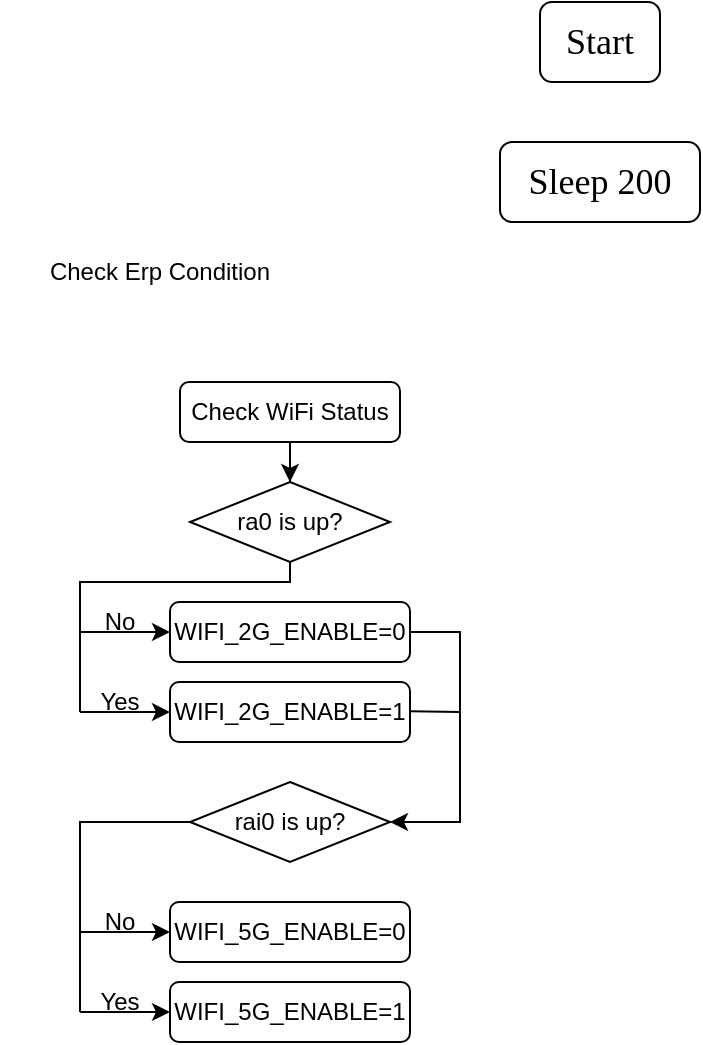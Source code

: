 <mxfile version="22.1.21" type="github">
  <diagram name="第 1 页" id="OudscjH47Z-tdpIDr5dH">
    <mxGraphModel dx="794" dy="454" grid="1" gridSize="10" guides="1" tooltips="1" connect="1" arrows="1" fold="1" page="1" pageScale="1" pageWidth="1169" pageHeight="1654" math="0" shadow="0">
      <root>
        <mxCell id="0" />
        <mxCell id="1" parent="0" />
        <mxCell id="ohJBT81rpFfPEfOSVebR-1" value="&lt;font style=&quot;font-size: 18px;&quot; face=&quot;Times New Roman&quot;&gt;Start&lt;/font&gt;" style="rounded=1;whiteSpace=wrap;html=1;" vertex="1" parent="1">
          <mxGeometry x="330" y="10" width="60" height="40" as="geometry" />
        </mxCell>
        <mxCell id="ohJBT81rpFfPEfOSVebR-2" value="&lt;font style=&quot;font-size: 18px;&quot; face=&quot;Times New Roman&quot;&gt;Sleep 200&lt;/font&gt;" style="rounded=1;whiteSpace=wrap;html=1;" vertex="1" parent="1">
          <mxGeometry x="310" y="80" width="100" height="40" as="geometry" />
        </mxCell>
        <mxCell id="ohJBT81rpFfPEfOSVebR-6" value="Check Erp Condition" style="text;html=1;strokeColor=none;fillColor=none;align=center;verticalAlign=middle;whiteSpace=wrap;rounded=0;" vertex="1" parent="1">
          <mxGeometry x="60" y="130" width="160" height="30" as="geometry" />
        </mxCell>
        <mxCell id="ohJBT81rpFfPEfOSVebR-18" style="edgeStyle=orthogonalEdgeStyle;rounded=0;orthogonalLoop=1;jettySize=auto;html=1;exitX=0.5;exitY=1;exitDx=0;exitDy=0;" edge="1" parent="1" source="ohJBT81rpFfPEfOSVebR-7" target="ohJBT81rpFfPEfOSVebR-8">
          <mxGeometry relative="1" as="geometry" />
        </mxCell>
        <mxCell id="ohJBT81rpFfPEfOSVebR-7" value="Check WiFi Status" style="rounded=1;whiteSpace=wrap;html=1;" vertex="1" parent="1">
          <mxGeometry x="150" y="200" width="110" height="30" as="geometry" />
        </mxCell>
        <mxCell id="ohJBT81rpFfPEfOSVebR-19" style="edgeStyle=orthogonalEdgeStyle;rounded=0;orthogonalLoop=1;jettySize=auto;html=1;exitX=0.5;exitY=1;exitDx=0;exitDy=0;entryX=0;entryY=0.5;entryDx=0;entryDy=0;" edge="1" parent="1" source="ohJBT81rpFfPEfOSVebR-8" target="ohJBT81rpFfPEfOSVebR-9">
          <mxGeometry relative="1" as="geometry">
            <Array as="points">
              <mxPoint x="205" y="300" />
              <mxPoint x="100" y="300" />
              <mxPoint x="100" y="325" />
            </Array>
          </mxGeometry>
        </mxCell>
        <mxCell id="ohJBT81rpFfPEfOSVebR-8" value="ra0 is up?" style="rhombus;whiteSpace=wrap;html=1;" vertex="1" parent="1">
          <mxGeometry x="155" y="250" width="100" height="40" as="geometry" />
        </mxCell>
        <mxCell id="ohJBT81rpFfPEfOSVebR-30" style="edgeStyle=orthogonalEdgeStyle;rounded=0;orthogonalLoop=1;jettySize=auto;html=1;entryX=1;entryY=0.5;entryDx=0;entryDy=0;" edge="1" parent="1" source="ohJBT81rpFfPEfOSVebR-9" target="ohJBT81rpFfPEfOSVebR-11">
          <mxGeometry relative="1" as="geometry">
            <Array as="points">
              <mxPoint x="290" y="325" />
              <mxPoint x="290" y="420" />
            </Array>
          </mxGeometry>
        </mxCell>
        <mxCell id="ohJBT81rpFfPEfOSVebR-9" value="WIFI_2G_ENABLE=0" style="rounded=1;whiteSpace=wrap;html=1;" vertex="1" parent="1">
          <mxGeometry x="145" y="310" width="120" height="30" as="geometry" />
        </mxCell>
        <mxCell id="ohJBT81rpFfPEfOSVebR-10" value="WIFI_2G_ENABLE=1" style="rounded=1;whiteSpace=wrap;html=1;" vertex="1" parent="1">
          <mxGeometry x="145" y="350" width="120" height="30" as="geometry" />
        </mxCell>
        <mxCell id="ohJBT81rpFfPEfOSVebR-32" style="edgeStyle=orthogonalEdgeStyle;rounded=0;orthogonalLoop=1;jettySize=auto;html=1;exitX=0;exitY=0.5;exitDx=0;exitDy=0;entryX=0;entryY=0.5;entryDx=0;entryDy=0;" edge="1" parent="1" source="ohJBT81rpFfPEfOSVebR-11" target="ohJBT81rpFfPEfOSVebR-12">
          <mxGeometry relative="1" as="geometry">
            <Array as="points">
              <mxPoint x="100" y="420" />
              <mxPoint x="100" y="475" />
            </Array>
          </mxGeometry>
        </mxCell>
        <mxCell id="ohJBT81rpFfPEfOSVebR-11" value="rai0 is up?" style="rhombus;whiteSpace=wrap;html=1;" vertex="1" parent="1">
          <mxGeometry x="155" y="400" width="100" height="40" as="geometry" />
        </mxCell>
        <mxCell id="ohJBT81rpFfPEfOSVebR-12" value="WIFI_5G_ENABLE=0" style="rounded=1;whiteSpace=wrap;html=1;" vertex="1" parent="1">
          <mxGeometry x="145" y="460" width="120" height="30" as="geometry" />
        </mxCell>
        <mxCell id="ohJBT81rpFfPEfOSVebR-13" value="WIFI_5G_ENABLE=1" style="rounded=1;whiteSpace=wrap;html=1;" vertex="1" parent="1">
          <mxGeometry x="145" y="500" width="120" height="30" as="geometry" />
        </mxCell>
        <mxCell id="ohJBT81rpFfPEfOSVebR-22" value="" style="endArrow=none;html=1;rounded=0;" edge="1" parent="1">
          <mxGeometry width="50" height="50" relative="1" as="geometry">
            <mxPoint x="100" y="365" as="sourcePoint" />
            <mxPoint x="100" y="320" as="targetPoint" />
          </mxGeometry>
        </mxCell>
        <mxCell id="ohJBT81rpFfPEfOSVebR-25" value="" style="endArrow=classic;html=1;rounded=0;entryX=0;entryY=0.5;entryDx=0;entryDy=0;" edge="1" parent="1" target="ohJBT81rpFfPEfOSVebR-10">
          <mxGeometry width="50" height="50" relative="1" as="geometry">
            <mxPoint x="100" y="365" as="sourcePoint" />
            <mxPoint x="140" y="370" as="targetPoint" />
          </mxGeometry>
        </mxCell>
        <mxCell id="ohJBT81rpFfPEfOSVebR-26" value="Yes" style="text;html=1;strokeColor=none;fillColor=none;align=center;verticalAlign=middle;whiteSpace=wrap;rounded=0;" vertex="1" parent="1">
          <mxGeometry x="100" y="350" width="40" height="20" as="geometry" />
        </mxCell>
        <mxCell id="ohJBT81rpFfPEfOSVebR-27" value="No" style="text;html=1;strokeColor=none;fillColor=none;align=center;verticalAlign=middle;whiteSpace=wrap;rounded=0;" vertex="1" parent="1">
          <mxGeometry x="100" y="310" width="40" height="20" as="geometry" />
        </mxCell>
        <mxCell id="ohJBT81rpFfPEfOSVebR-31" value="" style="endArrow=none;html=1;rounded=0;" edge="1" parent="1">
          <mxGeometry width="50" height="50" relative="1" as="geometry">
            <mxPoint x="265" y="364.66" as="sourcePoint" />
            <mxPoint x="290" y="365" as="targetPoint" />
          </mxGeometry>
        </mxCell>
        <mxCell id="ohJBT81rpFfPEfOSVebR-33" value="" style="endArrow=none;html=1;rounded=0;" edge="1" parent="1">
          <mxGeometry width="50" height="50" relative="1" as="geometry">
            <mxPoint x="100" y="515" as="sourcePoint" />
            <mxPoint x="100" y="470" as="targetPoint" />
          </mxGeometry>
        </mxCell>
        <mxCell id="ohJBT81rpFfPEfOSVebR-34" value="" style="endArrow=classic;html=1;rounded=0;entryX=0;entryY=0.5;entryDx=0;entryDy=0;" edge="1" parent="1">
          <mxGeometry width="50" height="50" relative="1" as="geometry">
            <mxPoint x="100" y="515" as="sourcePoint" />
            <mxPoint x="145" y="515" as="targetPoint" />
          </mxGeometry>
        </mxCell>
        <mxCell id="ohJBT81rpFfPEfOSVebR-35" value="Yes" style="text;html=1;strokeColor=none;fillColor=none;align=center;verticalAlign=middle;whiteSpace=wrap;rounded=0;" vertex="1" parent="1">
          <mxGeometry x="100" y="500" width="40" height="20" as="geometry" />
        </mxCell>
        <mxCell id="ohJBT81rpFfPEfOSVebR-36" value="No" style="text;html=1;strokeColor=none;fillColor=none;align=center;verticalAlign=middle;whiteSpace=wrap;rounded=0;" vertex="1" parent="1">
          <mxGeometry x="100" y="460" width="40" height="20" as="geometry" />
        </mxCell>
      </root>
    </mxGraphModel>
  </diagram>
</mxfile>
